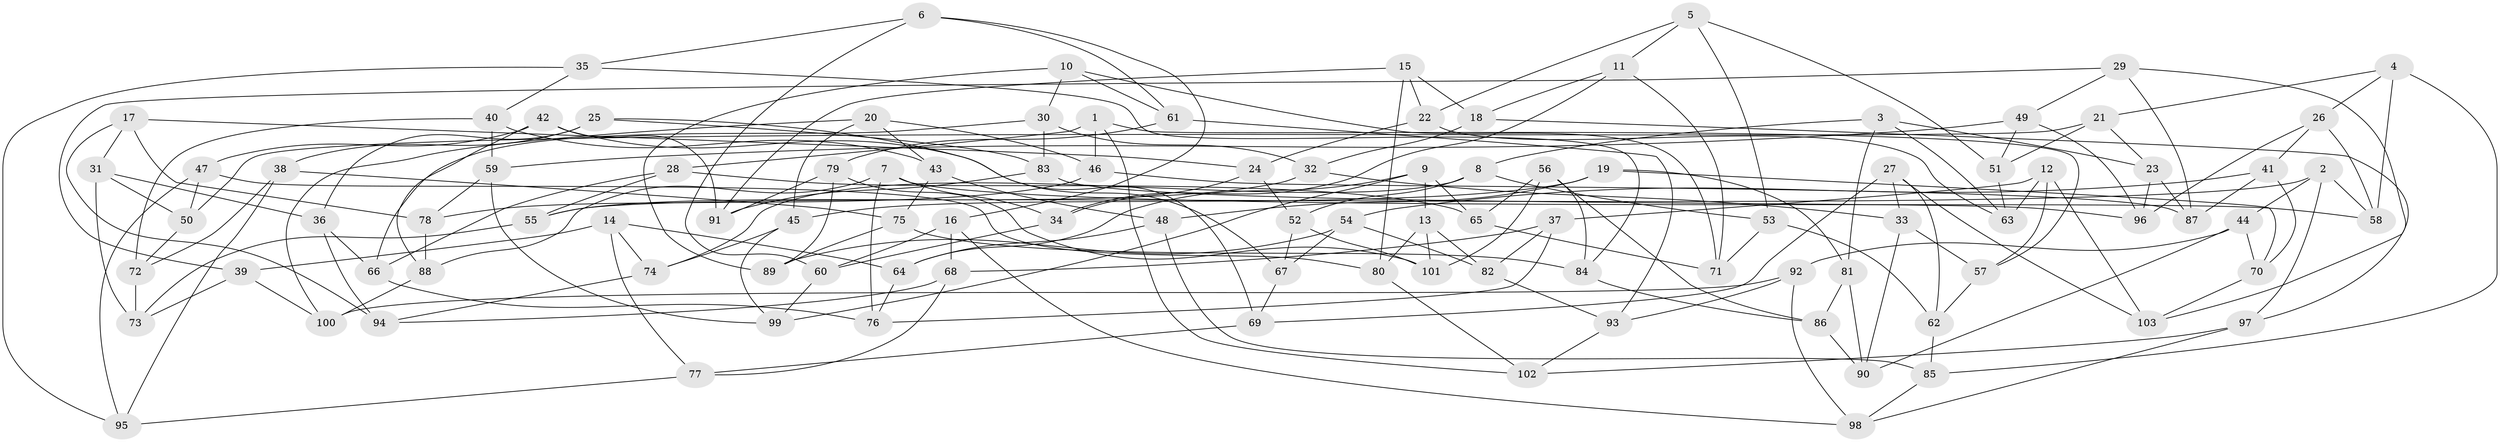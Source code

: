 // Generated by graph-tools (version 1.1) at 2025/58/03/09/25 04:58:12]
// undirected, 103 vertices, 206 edges
graph export_dot {
graph [start="1"]
  node [color=gray90,style=filled];
  1;
  2;
  3;
  4;
  5;
  6;
  7;
  8;
  9;
  10;
  11;
  12;
  13;
  14;
  15;
  16;
  17;
  18;
  19;
  20;
  21;
  22;
  23;
  24;
  25;
  26;
  27;
  28;
  29;
  30;
  31;
  32;
  33;
  34;
  35;
  36;
  37;
  38;
  39;
  40;
  41;
  42;
  43;
  44;
  45;
  46;
  47;
  48;
  49;
  50;
  51;
  52;
  53;
  54;
  55;
  56;
  57;
  58;
  59;
  60;
  61;
  62;
  63;
  64;
  65;
  66;
  67;
  68;
  69;
  70;
  71;
  72;
  73;
  74;
  75;
  76;
  77;
  78;
  79;
  80;
  81;
  82;
  83;
  84;
  85;
  86;
  87;
  88;
  89;
  90;
  91;
  92;
  93;
  94;
  95;
  96;
  97;
  98;
  99;
  100;
  101;
  102;
  103;
  1 -- 28;
  1 -- 102;
  1 -- 57;
  1 -- 46;
  2 -- 58;
  2 -- 44;
  2 -- 97;
  2 -- 55;
  3 -- 63;
  3 -- 23;
  3 -- 8;
  3 -- 81;
  4 -- 85;
  4 -- 26;
  4 -- 21;
  4 -- 58;
  5 -- 53;
  5 -- 51;
  5 -- 11;
  5 -- 22;
  6 -- 16;
  6 -- 35;
  6 -- 61;
  6 -- 60;
  7 -- 76;
  7 -- 88;
  7 -- 58;
  7 -- 34;
  8 -- 74;
  8 -- 52;
  8 -- 53;
  9 -- 13;
  9 -- 99;
  9 -- 65;
  9 -- 64;
  10 -- 61;
  10 -- 89;
  10 -- 30;
  10 -- 71;
  11 -- 18;
  11 -- 34;
  11 -- 71;
  12 -- 63;
  12 -- 103;
  12 -- 57;
  12 -- 37;
  13 -- 101;
  13 -- 80;
  13 -- 82;
  14 -- 64;
  14 -- 77;
  14 -- 39;
  14 -- 74;
  15 -- 22;
  15 -- 80;
  15 -- 18;
  15 -- 91;
  16 -- 98;
  16 -- 60;
  16 -- 68;
  17 -- 24;
  17 -- 78;
  17 -- 31;
  17 -- 94;
  18 -- 32;
  18 -- 97;
  19 -- 70;
  19 -- 45;
  19 -- 81;
  19 -- 48;
  20 -- 43;
  20 -- 45;
  20 -- 100;
  20 -- 46;
  21 -- 51;
  21 -- 23;
  21 -- 50;
  22 -- 63;
  22 -- 24;
  23 -- 87;
  23 -- 96;
  24 -- 52;
  24 -- 34;
  25 -- 83;
  25 -- 69;
  25 -- 36;
  25 -- 38;
  26 -- 41;
  26 -- 58;
  26 -- 96;
  27 -- 69;
  27 -- 62;
  27 -- 33;
  27 -- 103;
  28 -- 55;
  28 -- 66;
  28 -- 65;
  29 -- 39;
  29 -- 103;
  29 -- 87;
  29 -- 49;
  30 -- 83;
  30 -- 66;
  30 -- 32;
  31 -- 36;
  31 -- 73;
  31 -- 50;
  32 -- 33;
  32 -- 55;
  33 -- 90;
  33 -- 57;
  34 -- 60;
  35 -- 84;
  35 -- 95;
  35 -- 40;
  36 -- 94;
  36 -- 66;
  37 -- 76;
  37 -- 68;
  37 -- 82;
  38 -- 72;
  38 -- 95;
  38 -- 75;
  39 -- 100;
  39 -- 73;
  40 -- 59;
  40 -- 72;
  40 -- 43;
  41 -- 54;
  41 -- 87;
  41 -- 70;
  42 -- 88;
  42 -- 47;
  42 -- 91;
  42 -- 67;
  43 -- 75;
  43 -- 48;
  44 -- 90;
  44 -- 92;
  44 -- 70;
  45 -- 74;
  45 -- 99;
  46 -- 78;
  46 -- 87;
  47 -- 95;
  47 -- 80;
  47 -- 50;
  48 -- 64;
  48 -- 85;
  49 -- 59;
  49 -- 51;
  49 -- 96;
  50 -- 72;
  51 -- 63;
  52 -- 101;
  52 -- 67;
  53 -- 62;
  53 -- 71;
  54 -- 67;
  54 -- 89;
  54 -- 82;
  55 -- 73;
  56 -- 101;
  56 -- 65;
  56 -- 86;
  56 -- 84;
  57 -- 62;
  59 -- 99;
  59 -- 78;
  60 -- 99;
  61 -- 93;
  61 -- 79;
  62 -- 85;
  64 -- 76;
  65 -- 71;
  66 -- 76;
  67 -- 69;
  68 -- 77;
  68 -- 94;
  69 -- 77;
  70 -- 103;
  72 -- 73;
  74 -- 94;
  75 -- 84;
  75 -- 89;
  77 -- 95;
  78 -- 88;
  79 -- 101;
  79 -- 89;
  79 -- 91;
  80 -- 102;
  81 -- 86;
  81 -- 90;
  82 -- 93;
  83 -- 96;
  83 -- 91;
  84 -- 86;
  85 -- 98;
  86 -- 90;
  88 -- 100;
  92 -- 93;
  92 -- 100;
  92 -- 98;
  93 -- 102;
  97 -- 98;
  97 -- 102;
}
